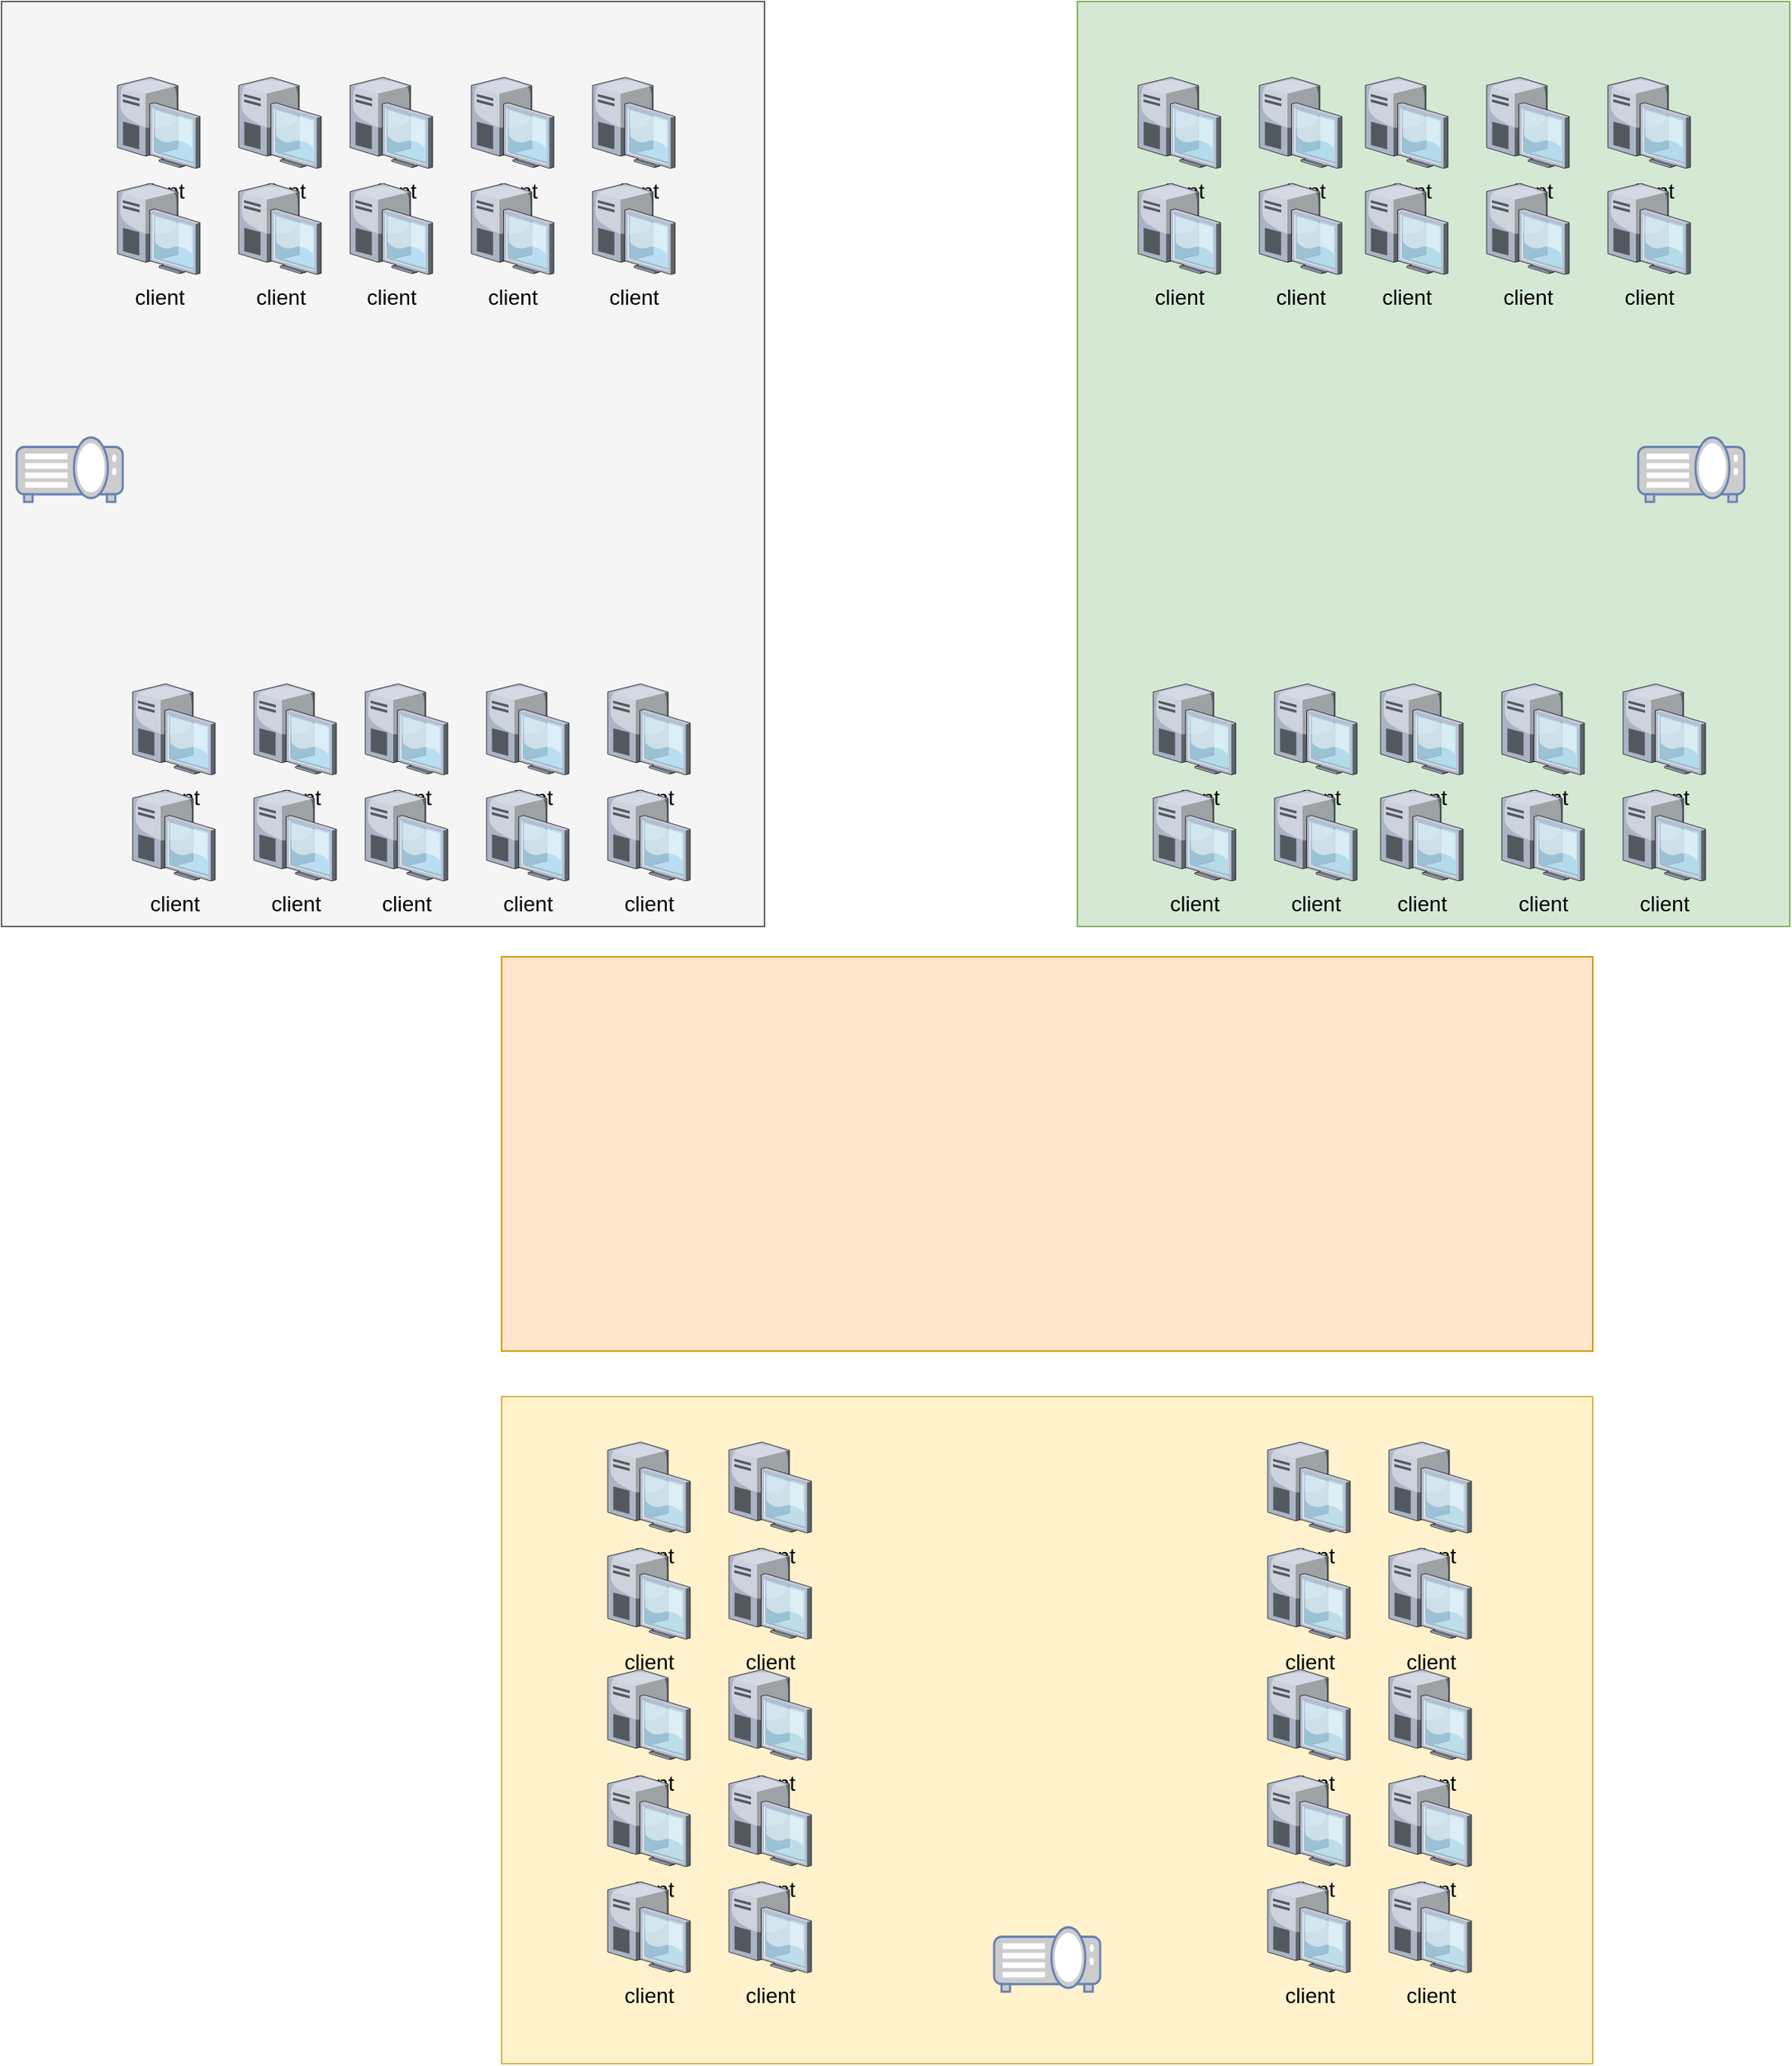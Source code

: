 <mxfile version="12.9.12" type="github"><diagram name="Page-1" id="e3a06f82-3646-2815-327d-82caf3d4e204"><mxGraphModel dx="4944" dy="750" grid="1" gridSize="10" guides="1" tooltips="1" connect="1" arrows="1" fold="1" page="1" pageScale="1.5" pageWidth="1169" pageHeight="826" background="none" math="0" shadow="0"><root><mxCell id="0" style=";html=1;"/><mxCell id="1" style=";html=1;" parent="0"/><mxCell id="VnbkcWjP90r7t8As7K5k-126" value="" style="rounded=0;whiteSpace=wrap;html=1;fillColor=#d5e8d4;strokeColor=#82b366;" vertex="1" parent="1"><mxGeometry x="-1120" y="20" width="470" height="610" as="geometry"/></mxCell><mxCell id="VnbkcWjP90r7t8As7K5k-125" value="" style="rounded=0;whiteSpace=wrap;html=1;fillColor=#f5f5f5;strokeColor=#666666;fontColor=#333333;" vertex="1" parent="1"><mxGeometry x="-1830" y="20" width="503.5" height="610" as="geometry"/></mxCell><mxCell id="VnbkcWjP90r7t8As7K5k-124" value="" style="rounded=0;whiteSpace=wrap;html=1;fillColor=#fff2cc;strokeColor=#d6b656;" vertex="1" parent="1"><mxGeometry x="-1500" y="940" width="720" height="440" as="geometry"/></mxCell><mxCell id="VnbkcWjP90r7t8As7K5k-10" value="client" style="verticalLabelPosition=bottom;aspect=fixed;html=1;verticalAlign=top;strokeColor=none;shape=mxgraph.citrix.desktop;fillColor=#66B2FF;gradientColor=#0066CC;fontSize=14;" vertex="1" parent="1"><mxGeometry x="-1600" y="70" width="54.49" height="60" as="geometry"/></mxCell><mxCell id="VnbkcWjP90r7t8As7K5k-11" value="client" style="verticalLabelPosition=bottom;aspect=fixed;html=1;verticalAlign=top;strokeColor=none;shape=mxgraph.citrix.desktop;fillColor=#66B2FF;gradientColor=#0066CC;fontSize=14;" vertex="1" parent="1"><mxGeometry x="-1520" y="70" width="54.49" height="60" as="geometry"/></mxCell><mxCell id="VnbkcWjP90r7t8As7K5k-12" value="client" style="verticalLabelPosition=bottom;aspect=fixed;html=1;verticalAlign=top;strokeColor=none;shape=mxgraph.citrix.desktop;fillColor=#66B2FF;gradientColor=#0066CC;fontSize=14;" vertex="1" parent="1"><mxGeometry x="-1440" y="70" width="54.49" height="60" as="geometry"/></mxCell><mxCell id="VnbkcWjP90r7t8As7K5k-13" value="client" style="verticalLabelPosition=bottom;aspect=fixed;html=1;verticalAlign=top;strokeColor=none;shape=mxgraph.citrix.desktop;fillColor=#66B2FF;gradientColor=#0066CC;fontSize=14;" vertex="1" parent="1"><mxGeometry x="-1600" y="140" width="54.49" height="60" as="geometry"/></mxCell><mxCell id="VnbkcWjP90r7t8As7K5k-14" value="client" style="verticalLabelPosition=bottom;aspect=fixed;html=1;verticalAlign=top;strokeColor=none;shape=mxgraph.citrix.desktop;fillColor=#66B2FF;gradientColor=#0066CC;fontSize=14;" vertex="1" parent="1"><mxGeometry x="-1520" y="140" width="54.49" height="60" as="geometry"/></mxCell><mxCell id="VnbkcWjP90r7t8As7K5k-15" value="client" style="verticalLabelPosition=bottom;aspect=fixed;html=1;verticalAlign=top;strokeColor=none;shape=mxgraph.citrix.desktop;fillColor=#66B2FF;gradientColor=#0066CC;fontSize=14;" vertex="1" parent="1"><mxGeometry x="-1440" y="140" width="54.49" height="60" as="geometry"/></mxCell><mxCell id="VnbkcWjP90r7t8As7K5k-22" value="client" style="verticalLabelPosition=bottom;aspect=fixed;html=1;verticalAlign=top;strokeColor=none;shape=mxgraph.citrix.desktop;fillColor=#66B2FF;gradientColor=#0066CC;fontSize=14;" vertex="1" parent="1"><mxGeometry x="-1590" y="470" width="54.49" height="60" as="geometry"/></mxCell><mxCell id="VnbkcWjP90r7t8As7K5k-23" value="client" style="verticalLabelPosition=bottom;aspect=fixed;html=1;verticalAlign=top;strokeColor=none;shape=mxgraph.citrix.desktop;fillColor=#66B2FF;gradientColor=#0066CC;fontSize=14;" vertex="1" parent="1"><mxGeometry x="-1510" y="470" width="54.49" height="60" as="geometry"/></mxCell><mxCell id="VnbkcWjP90r7t8As7K5k-24" value="client" style="verticalLabelPosition=bottom;aspect=fixed;html=1;verticalAlign=top;strokeColor=none;shape=mxgraph.citrix.desktop;fillColor=#66B2FF;gradientColor=#0066CC;fontSize=14;" vertex="1" parent="1"><mxGeometry x="-1430" y="470" width="54.49" height="60" as="geometry"/></mxCell><mxCell id="VnbkcWjP90r7t8As7K5k-25" value="client" style="verticalLabelPosition=bottom;aspect=fixed;html=1;verticalAlign=top;strokeColor=none;shape=mxgraph.citrix.desktop;fillColor=#66B2FF;gradientColor=#0066CC;fontSize=14;" vertex="1" parent="1"><mxGeometry x="-1590" y="540" width="54.49" height="60" as="geometry"/></mxCell><mxCell id="VnbkcWjP90r7t8As7K5k-26" value="client" style="verticalLabelPosition=bottom;aspect=fixed;html=1;verticalAlign=top;strokeColor=none;shape=mxgraph.citrix.desktop;fillColor=#66B2FF;gradientColor=#0066CC;fontSize=14;" vertex="1" parent="1"><mxGeometry x="-1510" y="540" width="54.49" height="60" as="geometry"/></mxCell><mxCell id="VnbkcWjP90r7t8As7K5k-27" value="client" style="verticalLabelPosition=bottom;aspect=fixed;html=1;verticalAlign=top;strokeColor=none;shape=mxgraph.citrix.desktop;fillColor=#66B2FF;gradientColor=#0066CC;fontSize=14;" vertex="1" parent="1"><mxGeometry x="-1430" y="540" width="54.49" height="60" as="geometry"/></mxCell><mxCell id="VnbkcWjP90r7t8As7K5k-28" value="client" style="verticalLabelPosition=bottom;aspect=fixed;html=1;verticalAlign=top;strokeColor=none;shape=mxgraph.citrix.desktop;fillColor=#66B2FF;gradientColor=#0066CC;fontSize=14;" vertex="1" parent="1"><mxGeometry x="-930" y="70" width="54.49" height="60" as="geometry"/></mxCell><mxCell id="VnbkcWjP90r7t8As7K5k-29" value="client" style="verticalLabelPosition=bottom;aspect=fixed;html=1;verticalAlign=top;strokeColor=none;shape=mxgraph.citrix.desktop;fillColor=#66B2FF;gradientColor=#0066CC;fontSize=14;" vertex="1" parent="1"><mxGeometry x="-850" y="70" width="54.49" height="60" as="geometry"/></mxCell><mxCell id="VnbkcWjP90r7t8As7K5k-30" value="client" style="verticalLabelPosition=bottom;aspect=fixed;html=1;verticalAlign=top;strokeColor=none;shape=mxgraph.citrix.desktop;fillColor=#66B2FF;gradientColor=#0066CC;fontSize=14;" vertex="1" parent="1"><mxGeometry x="-770" y="70" width="54.49" height="60" as="geometry"/></mxCell><mxCell id="VnbkcWjP90r7t8As7K5k-31" value="client" style="verticalLabelPosition=bottom;aspect=fixed;html=1;verticalAlign=top;strokeColor=none;shape=mxgraph.citrix.desktop;fillColor=#66B2FF;gradientColor=#0066CC;fontSize=14;" vertex="1" parent="1"><mxGeometry x="-930" y="140" width="54.49" height="60" as="geometry"/></mxCell><mxCell id="VnbkcWjP90r7t8As7K5k-32" value="client" style="verticalLabelPosition=bottom;aspect=fixed;html=1;verticalAlign=top;strokeColor=none;shape=mxgraph.citrix.desktop;fillColor=#66B2FF;gradientColor=#0066CC;fontSize=14;" vertex="1" parent="1"><mxGeometry x="-850" y="140" width="54.49" height="60" as="geometry"/></mxCell><mxCell id="VnbkcWjP90r7t8As7K5k-33" value="client" style="verticalLabelPosition=bottom;aspect=fixed;html=1;verticalAlign=top;strokeColor=none;shape=mxgraph.citrix.desktop;fillColor=#66B2FF;gradientColor=#0066CC;fontSize=14;" vertex="1" parent="1"><mxGeometry x="-770" y="140" width="54.49" height="60" as="geometry"/></mxCell><mxCell id="VnbkcWjP90r7t8As7K5k-40" value="client" style="verticalLabelPosition=bottom;aspect=fixed;html=1;verticalAlign=top;strokeColor=none;shape=mxgraph.citrix.desktop;fillColor=#66B2FF;gradientColor=#0066CC;fontSize=14;" vertex="1" parent="1"><mxGeometry x="-920" y="470" width="54.49" height="60" as="geometry"/></mxCell><mxCell id="VnbkcWjP90r7t8As7K5k-41" value="client" style="verticalLabelPosition=bottom;aspect=fixed;html=1;verticalAlign=top;strokeColor=none;shape=mxgraph.citrix.desktop;fillColor=#66B2FF;gradientColor=#0066CC;fontSize=14;" vertex="1" parent="1"><mxGeometry x="-840" y="470" width="54.49" height="60" as="geometry"/></mxCell><mxCell id="VnbkcWjP90r7t8As7K5k-42" value="client" style="verticalLabelPosition=bottom;aspect=fixed;html=1;verticalAlign=top;strokeColor=none;shape=mxgraph.citrix.desktop;fillColor=#66B2FF;gradientColor=#0066CC;fontSize=14;" vertex="1" parent="1"><mxGeometry x="-760" y="470" width="54.49" height="60" as="geometry"/></mxCell><mxCell id="VnbkcWjP90r7t8As7K5k-43" value="client" style="verticalLabelPosition=bottom;aspect=fixed;html=1;verticalAlign=top;strokeColor=none;shape=mxgraph.citrix.desktop;fillColor=#66B2FF;gradientColor=#0066CC;fontSize=14;" vertex="1" parent="1"><mxGeometry x="-920" y="540" width="54.49" height="60" as="geometry"/></mxCell><mxCell id="VnbkcWjP90r7t8As7K5k-44" value="client" style="verticalLabelPosition=bottom;aspect=fixed;html=1;verticalAlign=top;strokeColor=none;shape=mxgraph.citrix.desktop;fillColor=#66B2FF;gradientColor=#0066CC;fontSize=14;" vertex="1" parent="1"><mxGeometry x="-840" y="540" width="54.49" height="60" as="geometry"/></mxCell><mxCell id="VnbkcWjP90r7t8As7K5k-45" value="client" style="verticalLabelPosition=bottom;aspect=fixed;html=1;verticalAlign=top;strokeColor=none;shape=mxgraph.citrix.desktop;fillColor=#66B2FF;gradientColor=#0066CC;fontSize=14;" vertex="1" parent="1"><mxGeometry x="-760" y="540" width="54.49" height="60" as="geometry"/></mxCell><mxCell id="VnbkcWjP90r7t8As7K5k-64" value="client" style="verticalLabelPosition=bottom;aspect=fixed;html=1;verticalAlign=top;strokeColor=#d6b656;shape=mxgraph.citrix.desktop;fillColor=#fff2cc;fontSize=14;" vertex="1" parent="1"><mxGeometry x="-1430" y="1120" width="54.49" height="60" as="geometry"/></mxCell><mxCell id="VnbkcWjP90r7t8As7K5k-65" value="client" style="verticalLabelPosition=bottom;aspect=fixed;html=1;verticalAlign=top;strokeColor=#d6b656;shape=mxgraph.citrix.desktop;fillColor=#fff2cc;fontSize=14;" vertex="1" parent="1"><mxGeometry x="-1350" y="1120" width="54.49" height="60" as="geometry"/></mxCell><mxCell id="VnbkcWjP90r7t8As7K5k-67" value="client" style="verticalLabelPosition=bottom;aspect=fixed;html=1;verticalAlign=top;strokeColor=#d6b656;shape=mxgraph.citrix.desktop;fillColor=#fff2cc;fontSize=14;" vertex="1" parent="1"><mxGeometry x="-1430" y="1190" width="54.49" height="60" as="geometry"/></mxCell><mxCell id="VnbkcWjP90r7t8As7K5k-68" value="client" style="verticalLabelPosition=bottom;aspect=fixed;html=1;verticalAlign=top;strokeColor=#d6b656;shape=mxgraph.citrix.desktop;fillColor=#fff2cc;fontSize=14;" vertex="1" parent="1"><mxGeometry x="-1350" y="1190" width="54.49" height="60" as="geometry"/></mxCell><mxCell id="VnbkcWjP90r7t8As7K5k-70" value="client" style="verticalLabelPosition=bottom;aspect=fixed;html=1;verticalAlign=top;strokeColor=#d6b656;shape=mxgraph.citrix.desktop;fillColor=#fff2cc;fontSize=14;" vertex="1" parent="1"><mxGeometry x="-1430" y="1260" width="54.49" height="60" as="geometry"/></mxCell><mxCell id="VnbkcWjP90r7t8As7K5k-71" value="client" style="verticalLabelPosition=bottom;aspect=fixed;html=1;verticalAlign=top;strokeColor=#d6b656;shape=mxgraph.citrix.desktop;fillColor=#fff2cc;fontSize=14;" vertex="1" parent="1"><mxGeometry x="-1350" y="1260" width="54.49" height="60" as="geometry"/></mxCell><mxCell id="VnbkcWjP90r7t8As7K5k-74" value="client" style="verticalLabelPosition=bottom;aspect=fixed;html=1;verticalAlign=top;strokeColor=#d6b656;shape=mxgraph.citrix.desktop;fillColor=#fff2cc;fontSize=14;" vertex="1" parent="1"><mxGeometry x="-994.49" y="1120" width="54.49" height="60" as="geometry"/></mxCell><mxCell id="VnbkcWjP90r7t8As7K5k-75" value="client" style="verticalLabelPosition=bottom;aspect=fixed;html=1;verticalAlign=top;strokeColor=#d6b656;shape=mxgraph.citrix.desktop;fillColor=#fff2cc;fontSize=14;" vertex="1" parent="1"><mxGeometry x="-914.49" y="1120" width="54.49" height="60" as="geometry"/></mxCell><mxCell id="VnbkcWjP90r7t8As7K5k-77" value="client" style="verticalLabelPosition=bottom;aspect=fixed;html=1;verticalAlign=top;strokeColor=#d6b656;shape=mxgraph.citrix.desktop;fillColor=#fff2cc;fontSize=14;" vertex="1" parent="1"><mxGeometry x="-994.49" y="1190" width="54.49" height="60" as="geometry"/></mxCell><mxCell id="VnbkcWjP90r7t8As7K5k-78" value="client" style="verticalLabelPosition=bottom;aspect=fixed;html=1;verticalAlign=top;strokeColor=#d6b656;shape=mxgraph.citrix.desktop;fillColor=#fff2cc;fontSize=14;" vertex="1" parent="1"><mxGeometry x="-914.49" y="1190" width="54.49" height="60" as="geometry"/></mxCell><mxCell id="VnbkcWjP90r7t8As7K5k-80" value="client" style="verticalLabelPosition=bottom;aspect=fixed;html=1;verticalAlign=top;strokeColor=#d6b656;shape=mxgraph.citrix.desktop;fillColor=#fff2cc;fontSize=14;" vertex="1" parent="1"><mxGeometry x="-994.49" y="1260" width="54.49" height="60" as="geometry"/></mxCell><mxCell id="VnbkcWjP90r7t8As7K5k-81" value="client" style="verticalLabelPosition=bottom;aspect=fixed;html=1;verticalAlign=top;strokeColor=#d6b656;shape=mxgraph.citrix.desktop;fillColor=#fff2cc;fontSize=14;" vertex="1" parent="1"><mxGeometry x="-914.49" y="1260" width="54.49" height="60" as="geometry"/></mxCell><mxCell id="VnbkcWjP90r7t8As7K5k-82" value="client" style="verticalLabelPosition=bottom;aspect=fixed;html=1;verticalAlign=top;strokeColor=none;shape=mxgraph.citrix.desktop;fillColor=#66B2FF;gradientColor=#0066CC;fontSize=14;" vertex="1" parent="1"><mxGeometry x="-1753.5" y="70" width="54.49" height="60" as="geometry"/></mxCell><mxCell id="VnbkcWjP90r7t8As7K5k-83" value="client" style="verticalLabelPosition=bottom;aspect=fixed;html=1;verticalAlign=top;strokeColor=none;shape=mxgraph.citrix.desktop;fillColor=#66B2FF;gradientColor=#0066CC;fontSize=14;" vertex="1" parent="1"><mxGeometry x="-1673.5" y="70" width="54.49" height="60" as="geometry"/></mxCell><mxCell id="VnbkcWjP90r7t8As7K5k-84" value="client" style="verticalLabelPosition=bottom;aspect=fixed;html=1;verticalAlign=top;strokeColor=none;shape=mxgraph.citrix.desktop;fillColor=#66B2FF;gradientColor=#0066CC;fontSize=14;" vertex="1" parent="1"><mxGeometry x="-1753.5" y="140" width="54.49" height="60" as="geometry"/></mxCell><mxCell id="VnbkcWjP90r7t8As7K5k-85" value="client" style="verticalLabelPosition=bottom;aspect=fixed;html=1;verticalAlign=top;strokeColor=none;shape=mxgraph.citrix.desktop;fillColor=#66B2FF;gradientColor=#0066CC;fontSize=14;" vertex="1" parent="1"><mxGeometry x="-1673.5" y="140" width="54.49" height="60" as="geometry"/></mxCell><mxCell id="VnbkcWjP90r7t8As7K5k-90" value="client" style="verticalLabelPosition=bottom;aspect=fixed;html=1;verticalAlign=top;strokeColor=none;shape=mxgraph.citrix.desktop;fillColor=#66B2FF;gradientColor=#0066CC;fontSize=14;" vertex="1" parent="1"><mxGeometry x="-1743.5" y="470" width="54.49" height="60" as="geometry"/></mxCell><mxCell id="VnbkcWjP90r7t8As7K5k-91" value="client" style="verticalLabelPosition=bottom;aspect=fixed;html=1;verticalAlign=top;strokeColor=none;shape=mxgraph.citrix.desktop;fillColor=#66B2FF;gradientColor=#0066CC;fontSize=14;" vertex="1" parent="1"><mxGeometry x="-1663.5" y="470" width="54.49" height="60" as="geometry"/></mxCell><mxCell id="VnbkcWjP90r7t8As7K5k-92" value="client" style="verticalLabelPosition=bottom;aspect=fixed;html=1;verticalAlign=top;strokeColor=none;shape=mxgraph.citrix.desktop;fillColor=#66B2FF;gradientColor=#0066CC;fontSize=14;" vertex="1" parent="1"><mxGeometry x="-1743.5" y="540" width="54.49" height="60" as="geometry"/></mxCell><mxCell id="VnbkcWjP90r7t8As7K5k-93" value="client" style="verticalLabelPosition=bottom;aspect=fixed;html=1;verticalAlign=top;strokeColor=none;shape=mxgraph.citrix.desktop;fillColor=#66B2FF;gradientColor=#0066CC;fontSize=14;" vertex="1" parent="1"><mxGeometry x="-1663.5" y="540" width="54.49" height="60" as="geometry"/></mxCell><mxCell id="VnbkcWjP90r7t8As7K5k-94" value="client" style="verticalLabelPosition=bottom;aspect=fixed;html=1;verticalAlign=top;strokeColor=none;shape=mxgraph.citrix.desktop;fillColor=#66B2FF;gradientColor=#0066CC;fontSize=14;" vertex="1" parent="1"><mxGeometry x="-1080" y="70" width="54.49" height="60" as="geometry"/></mxCell><mxCell id="VnbkcWjP90r7t8As7K5k-95" value="client" style="verticalLabelPosition=bottom;aspect=fixed;html=1;verticalAlign=top;strokeColor=none;shape=mxgraph.citrix.desktop;fillColor=#66B2FF;gradientColor=#0066CC;fontSize=14;" vertex="1" parent="1"><mxGeometry x="-1000" y="70" width="54.49" height="60" as="geometry"/></mxCell><mxCell id="VnbkcWjP90r7t8As7K5k-96" value="client" style="verticalLabelPosition=bottom;aspect=fixed;html=1;verticalAlign=top;strokeColor=none;shape=mxgraph.citrix.desktop;fillColor=#66B2FF;gradientColor=#0066CC;fontSize=14;" vertex="1" parent="1"><mxGeometry x="-1080" y="140" width="54.49" height="60" as="geometry"/></mxCell><mxCell id="VnbkcWjP90r7t8As7K5k-97" value="client" style="verticalLabelPosition=bottom;aspect=fixed;html=1;verticalAlign=top;strokeColor=none;shape=mxgraph.citrix.desktop;fillColor=#66B2FF;gradientColor=#0066CC;fontSize=14;" vertex="1" parent="1"><mxGeometry x="-1000" y="140" width="54.49" height="60" as="geometry"/></mxCell><mxCell id="VnbkcWjP90r7t8As7K5k-102" value="client" style="verticalLabelPosition=bottom;aspect=fixed;html=1;verticalAlign=top;strokeColor=none;shape=mxgraph.citrix.desktop;fillColor=#66B2FF;gradientColor=#0066CC;fontSize=14;" vertex="1" parent="1"><mxGeometry x="-1070" y="470" width="54.49" height="60" as="geometry"/></mxCell><mxCell id="VnbkcWjP90r7t8As7K5k-103" value="client" style="verticalLabelPosition=bottom;aspect=fixed;html=1;verticalAlign=top;strokeColor=none;shape=mxgraph.citrix.desktop;fillColor=#66B2FF;gradientColor=#0066CC;fontSize=14;" vertex="1" parent="1"><mxGeometry x="-990" y="470" width="54.49" height="60" as="geometry"/></mxCell><mxCell id="VnbkcWjP90r7t8As7K5k-104" value="client" style="verticalLabelPosition=bottom;aspect=fixed;html=1;verticalAlign=top;strokeColor=none;shape=mxgraph.citrix.desktop;fillColor=#66B2FF;gradientColor=#0066CC;fontSize=14;" vertex="1" parent="1"><mxGeometry x="-1070" y="540" width="54.49" height="60" as="geometry"/></mxCell><mxCell id="VnbkcWjP90r7t8As7K5k-105" value="client" style="verticalLabelPosition=bottom;aspect=fixed;html=1;verticalAlign=top;strokeColor=none;shape=mxgraph.citrix.desktop;fillColor=#66B2FF;gradientColor=#0066CC;fontSize=14;" vertex="1" parent="1"><mxGeometry x="-990" y="540" width="54.49" height="60" as="geometry"/></mxCell><mxCell id="VnbkcWjP90r7t8As7K5k-106" value="client" style="verticalLabelPosition=bottom;aspect=fixed;html=1;verticalAlign=top;strokeColor=#d6b656;shape=mxgraph.citrix.desktop;fillColor=#fff2cc;fontSize=14;" vertex="1" parent="1"><mxGeometry x="-1430" y="970" width="54.49" height="60" as="geometry"/></mxCell><mxCell id="VnbkcWjP90r7t8As7K5k-107" value="client" style="verticalLabelPosition=bottom;aspect=fixed;html=1;verticalAlign=top;strokeColor=#d6b656;shape=mxgraph.citrix.desktop;fillColor=#fff2cc;fontSize=14;" vertex="1" parent="1"><mxGeometry x="-1350" y="970" width="54.49" height="60" as="geometry"/></mxCell><mxCell id="VnbkcWjP90r7t8As7K5k-109" value="client" style="verticalLabelPosition=bottom;aspect=fixed;html=1;verticalAlign=top;strokeColor=#d6b656;shape=mxgraph.citrix.desktop;fillColor=#fff2cc;fontSize=14;" vertex="1" parent="1"><mxGeometry x="-1430" y="1040" width="54.49" height="60" as="geometry"/></mxCell><mxCell id="VnbkcWjP90r7t8As7K5k-110" value="client" style="verticalLabelPosition=bottom;aspect=fixed;html=1;verticalAlign=top;strokeColor=#d6b656;shape=mxgraph.citrix.desktop;fillColor=#fff2cc;fontSize=14;" vertex="1" parent="1"><mxGeometry x="-1350" y="1040" width="54.49" height="60" as="geometry"/></mxCell><mxCell id="VnbkcWjP90r7t8As7K5k-113" value="client" style="verticalLabelPosition=bottom;aspect=fixed;html=1;verticalAlign=top;strokeColor=#d6b656;shape=mxgraph.citrix.desktop;fillColor=#fff2cc;fontSize=14;" vertex="1" parent="1"><mxGeometry x="-994.49" y="970" width="54.49" height="60" as="geometry"/></mxCell><mxCell id="VnbkcWjP90r7t8As7K5k-114" value="client" style="verticalLabelPosition=bottom;aspect=fixed;html=1;verticalAlign=top;strokeColor=#d6b656;shape=mxgraph.citrix.desktop;fillColor=#fff2cc;fontSize=14;" vertex="1" parent="1"><mxGeometry x="-914.49" y="970" width="54.49" height="60" as="geometry"/></mxCell><mxCell id="VnbkcWjP90r7t8As7K5k-116" value="client" style="verticalLabelPosition=bottom;aspect=fixed;html=1;verticalAlign=top;strokeColor=#d6b656;shape=mxgraph.citrix.desktop;fillColor=#fff2cc;fontSize=14;" vertex="1" parent="1"><mxGeometry x="-994.49" y="1040" width="54.49" height="60" as="geometry"/></mxCell><mxCell id="VnbkcWjP90r7t8As7K5k-117" value="client" style="verticalLabelPosition=bottom;aspect=fixed;html=1;verticalAlign=top;strokeColor=#d6b656;shape=mxgraph.citrix.desktop;fillColor=#fff2cc;fontSize=14;" vertex="1" parent="1"><mxGeometry x="-914.49" y="1040" width="54.49" height="60" as="geometry"/></mxCell><mxCell id="VnbkcWjP90r7t8As7K5k-127" value="" style="rounded=0;whiteSpace=wrap;html=1;fillColor=#ffe6cc;strokeColor=#d79b00;" vertex="1" parent="1"><mxGeometry x="-1500" y="650" width="720" height="260" as="geometry"/></mxCell><mxCell id="VnbkcWjP90r7t8As7K5k-128" value="" style="fontColor=#0066CC;verticalAlign=top;verticalLabelPosition=bottom;labelPosition=center;align=center;html=1;outlineConnect=0;fillColor=#CCCCCC;strokeColor=#6881B3;gradientColor=none;gradientDirection=north;strokeWidth=2;shape=mxgraph.networks.video_projector;rotation=0;" vertex="1" parent="1"><mxGeometry x="-1820" y="307.5" width="70" height="42.5" as="geometry"/></mxCell><mxCell id="VnbkcWjP90r7t8As7K5k-129" value="" style="fontColor=#0066CC;verticalAlign=top;verticalLabelPosition=bottom;labelPosition=center;align=center;html=1;outlineConnect=0;fillColor=#CCCCCC;strokeColor=#6881B3;gradientColor=none;gradientDirection=north;strokeWidth=2;shape=mxgraph.networks.video_projector;rotation=0;" vertex="1" parent="1"><mxGeometry x="-1175" y="1290" width="70" height="42.5" as="geometry"/></mxCell><mxCell id="VnbkcWjP90r7t8As7K5k-130" value="" style="fontColor=#0066CC;verticalAlign=top;verticalLabelPosition=bottom;labelPosition=center;align=center;html=1;outlineConnect=0;fillColor=#CCCCCC;strokeColor=#6881B3;gradientColor=none;gradientDirection=north;strokeWidth=2;shape=mxgraph.networks.video_projector;rotation=0;" vertex="1" parent="1"><mxGeometry x="-750" y="307.5" width="70" height="42.5" as="geometry"/></mxCell></root></mxGraphModel></diagram></mxfile>